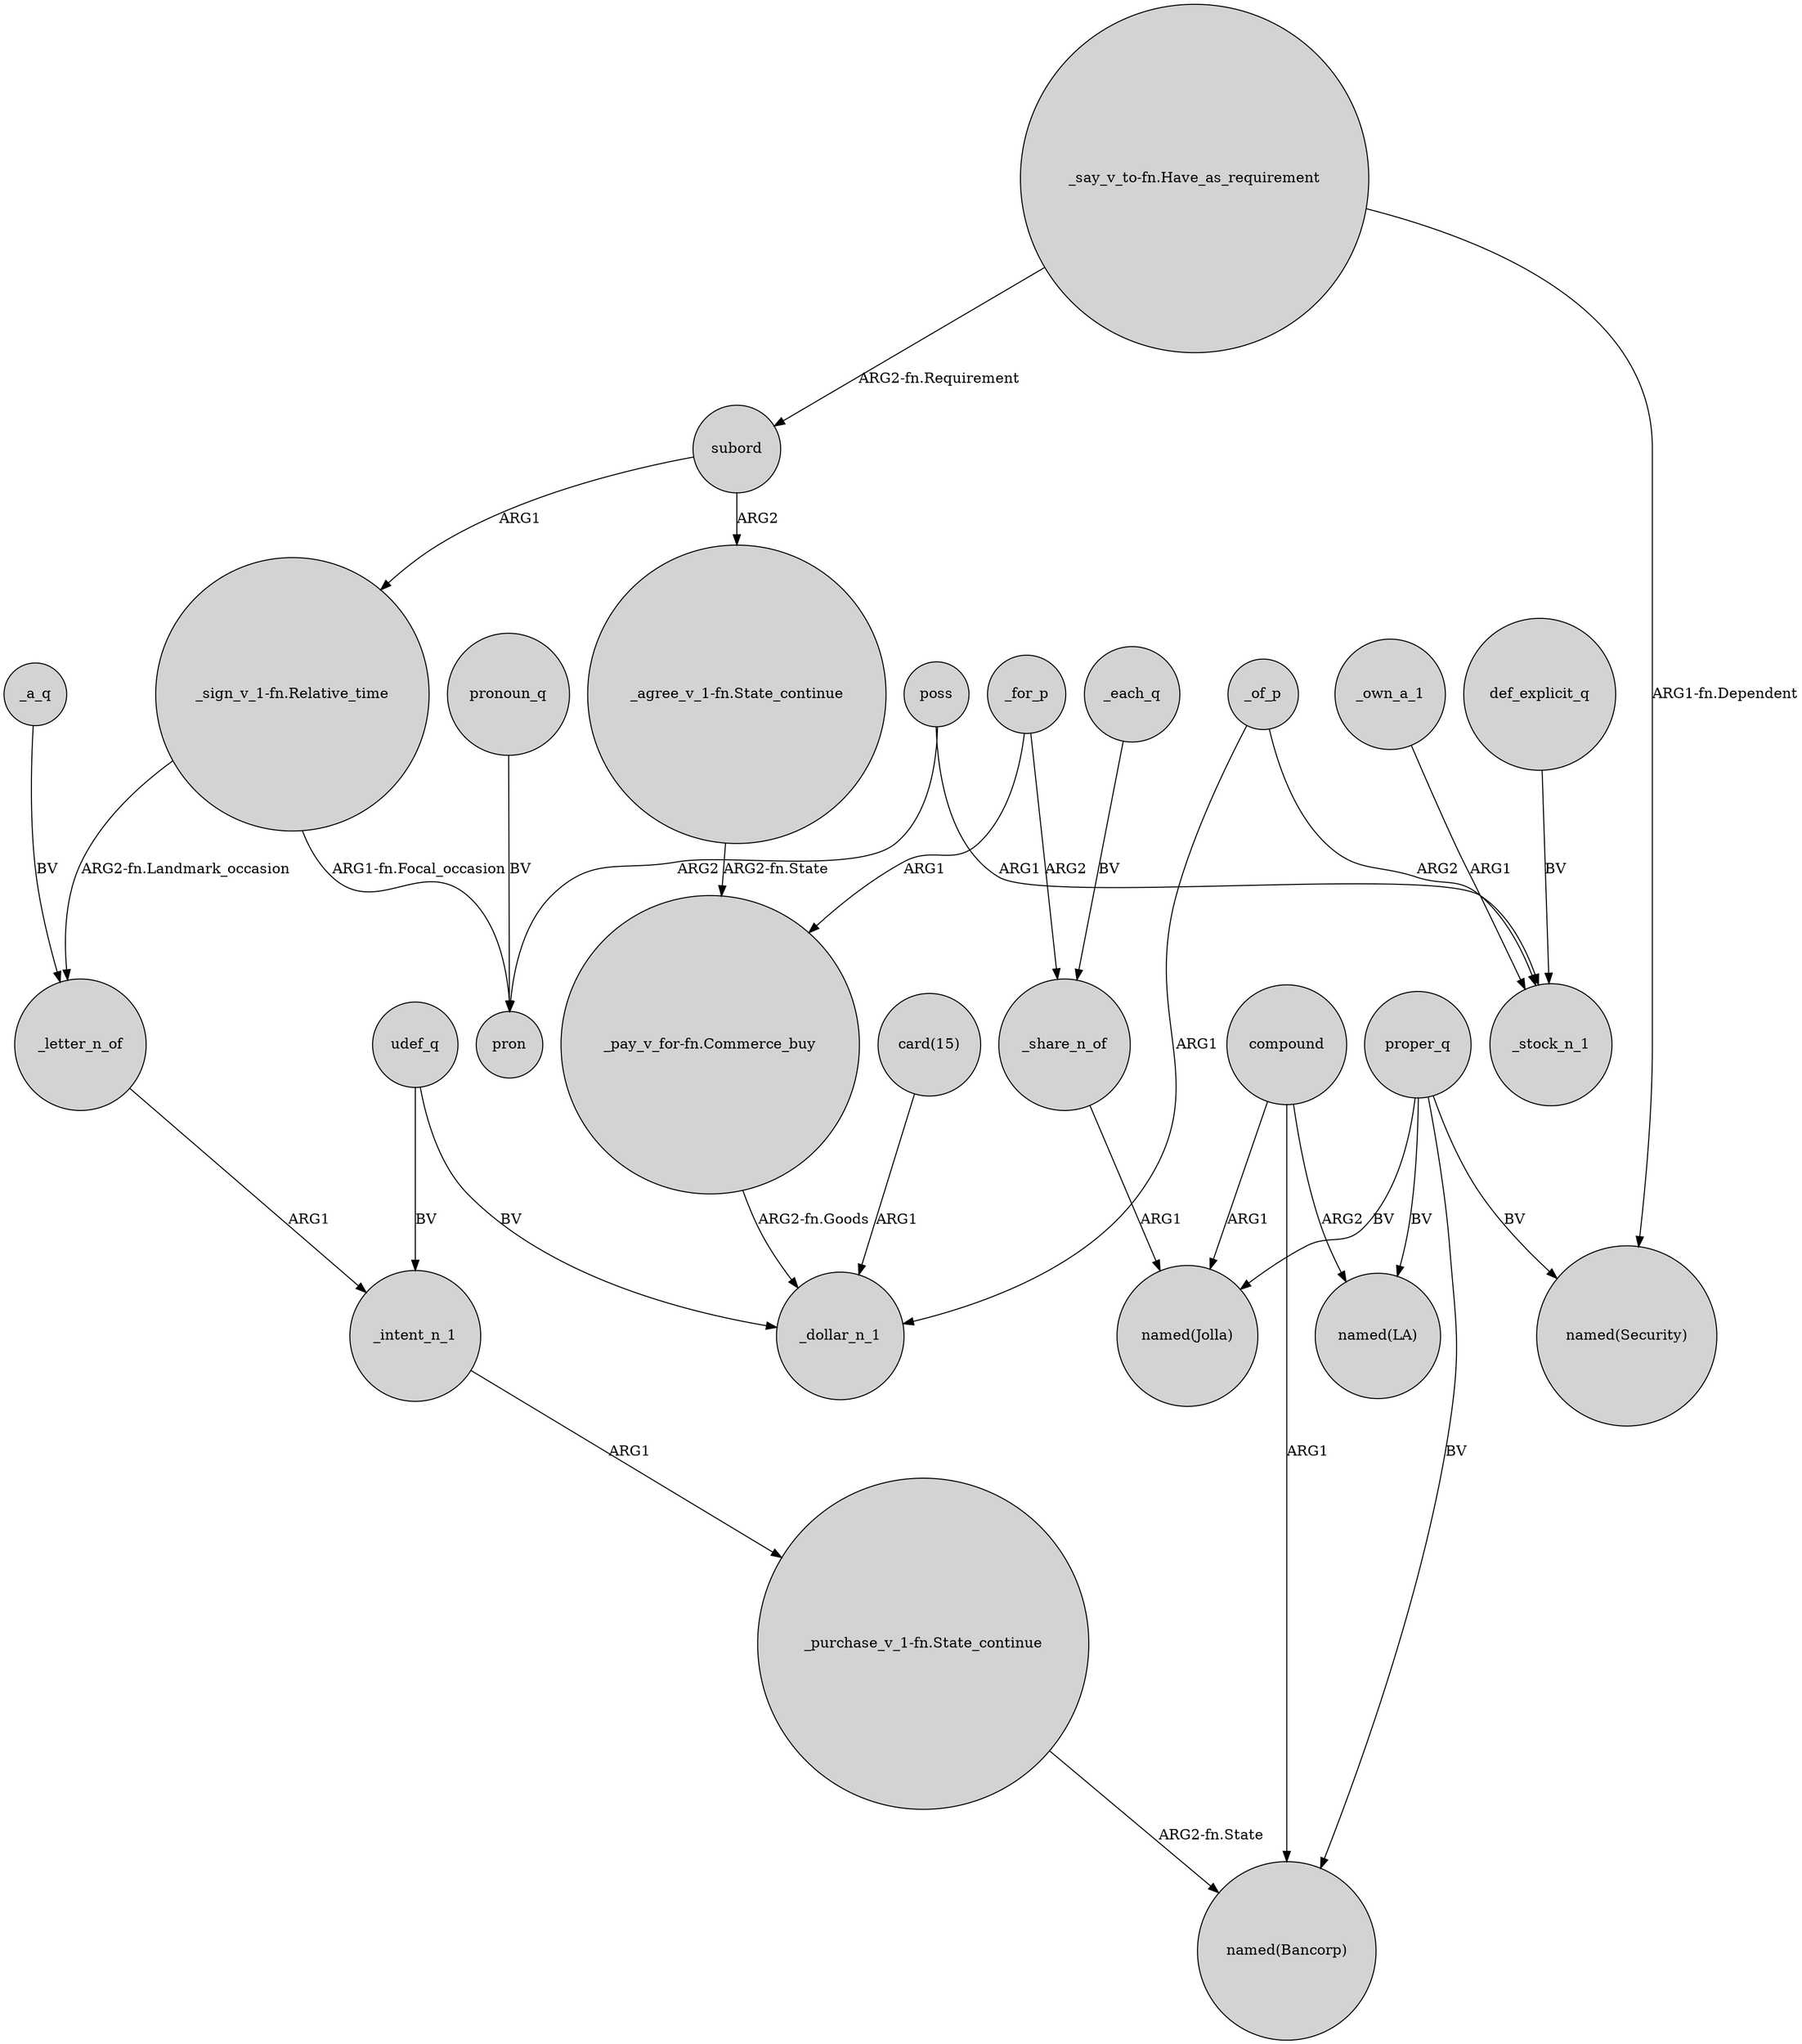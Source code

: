 digraph {
	node [shape=circle style=filled]
	_of_p -> _dollar_n_1 [label=ARG1]
	proper_q -> "named(Bancorp)" [label=BV]
	_for_p -> "_pay_v_for-fn.Commerce_buy" [label=ARG1]
	_letter_n_of -> _intent_n_1 [label=ARG1]
	_for_p -> _share_n_of [label=ARG2]
	compound -> "named(Bancorp)" [label=ARG1]
	"_agree_v_1-fn.State_continue" -> "_pay_v_for-fn.Commerce_buy" [label="ARG2-fn.State"]
	_intent_n_1 -> "_purchase_v_1-fn.State_continue" [label=ARG1]
	def_explicit_q -> _stock_n_1 [label=BV]
	compound -> "named(Jolla)" [label=ARG1]
	_a_q -> _letter_n_of [label=BV]
	subord -> "_agree_v_1-fn.State_continue" [label=ARG2]
	_share_n_of -> "named(Jolla)" [label=ARG1]
	proper_q -> "named(Jolla)" [label=BV]
	pronoun_q -> pron [label=BV]
	"_purchase_v_1-fn.State_continue" -> "named(Bancorp)" [label="ARG2-fn.State"]
	poss -> pron [label=ARG2]
	proper_q -> "named(LA)" [label=BV]
	udef_q -> _intent_n_1 [label=BV]
	"_sign_v_1-fn.Relative_time" -> _letter_n_of [label="ARG2-fn.Landmark_occasion"]
	subord -> "_sign_v_1-fn.Relative_time" [label=ARG1]
	poss -> _stock_n_1 [label=ARG1]
	udef_q -> _dollar_n_1 [label=BV]
	"card(15)" -> _dollar_n_1 [label=ARG1]
	"_say_v_to-fn.Have_as_requirement" -> subord [label="ARG2-fn.Requirement"]
	proper_q -> "named(Security)" [label=BV]
	"_sign_v_1-fn.Relative_time" -> pron [label="ARG1-fn.Focal_occasion"]
	_of_p -> _stock_n_1 [label=ARG2]
	_own_a_1 -> _stock_n_1 [label=ARG1]
	compound -> "named(LA)" [label=ARG2]
	_each_q -> _share_n_of [label=BV]
	"_pay_v_for-fn.Commerce_buy" -> _dollar_n_1 [label="ARG2-fn.Goods"]
	"_say_v_to-fn.Have_as_requirement" -> "named(Security)" [label="ARG1-fn.Dependent"]
}
